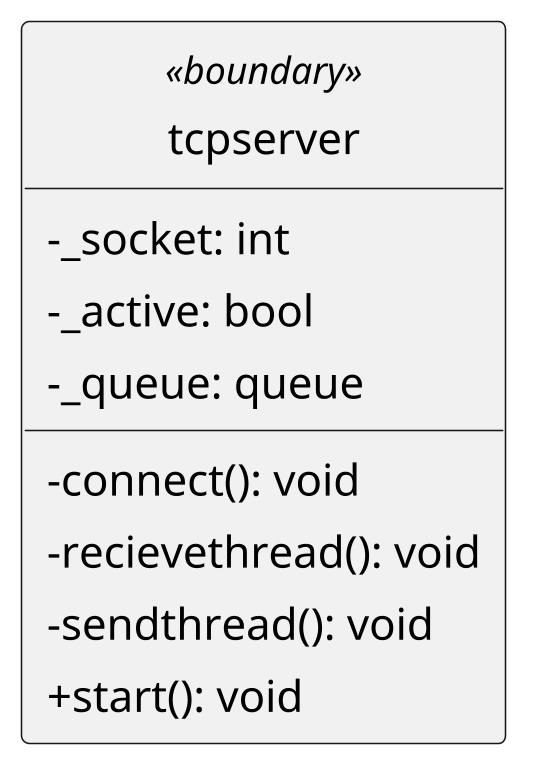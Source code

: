 @startuml rpi_class_diagram
skinparam {
    monochrome true
    dpi 300
    padding 2
    packageStyle rectangle
    packageStyle frame
    shadowing false
    classAttributeIconSize 0
}
hide circle
hide empty members

    class tcpserver <<boundary>> {
        - _socket: int
        - _active: bool
        - _queue: queue
        - connect(): void
        - recievethread(): void
        - sendthread(): void
        + start(): void
    }

@enduml
